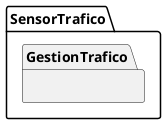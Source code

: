 @startuml
'https://plantuml.com/class-diagram

package SensorTrafico{
    package GestionTrafico{}


}

@enduml